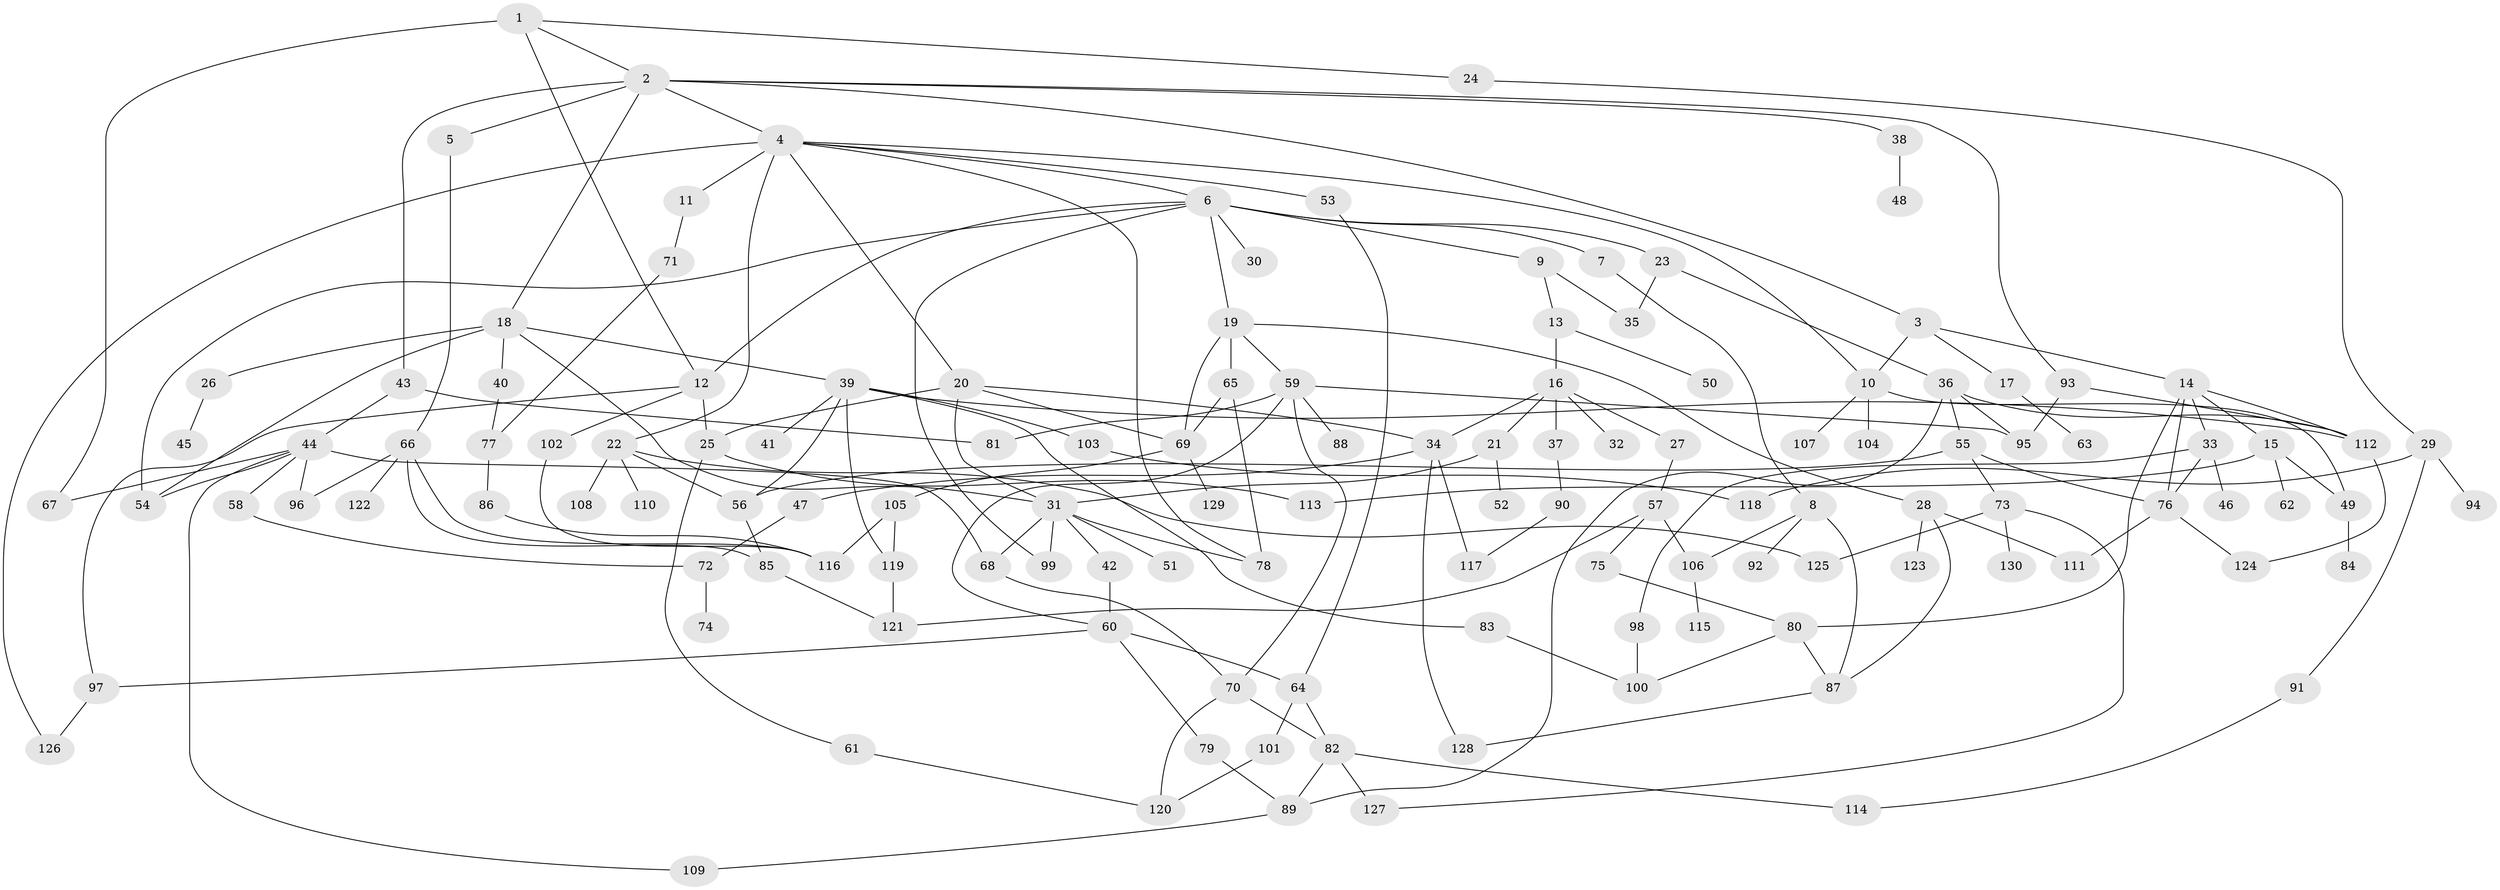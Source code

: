 // coarse degree distribution, {7: 0.0449438202247191, 8: 0.033707865168539325, 4: 0.12359550561797752, 9: 0.0449438202247191, 2: 0.30337078651685395, 3: 0.11235955056179775, 6: 0.033707865168539325, 1: 0.21348314606741572, 5: 0.07865168539325842, 10: 0.011235955056179775}
// Generated by graph-tools (version 1.1) at 2025/41/03/06/25 10:41:30]
// undirected, 130 vertices, 192 edges
graph export_dot {
graph [start="1"]
  node [color=gray90,style=filled];
  1;
  2;
  3;
  4;
  5;
  6;
  7;
  8;
  9;
  10;
  11;
  12;
  13;
  14;
  15;
  16;
  17;
  18;
  19;
  20;
  21;
  22;
  23;
  24;
  25;
  26;
  27;
  28;
  29;
  30;
  31;
  32;
  33;
  34;
  35;
  36;
  37;
  38;
  39;
  40;
  41;
  42;
  43;
  44;
  45;
  46;
  47;
  48;
  49;
  50;
  51;
  52;
  53;
  54;
  55;
  56;
  57;
  58;
  59;
  60;
  61;
  62;
  63;
  64;
  65;
  66;
  67;
  68;
  69;
  70;
  71;
  72;
  73;
  74;
  75;
  76;
  77;
  78;
  79;
  80;
  81;
  82;
  83;
  84;
  85;
  86;
  87;
  88;
  89;
  90;
  91;
  92;
  93;
  94;
  95;
  96;
  97;
  98;
  99;
  100;
  101;
  102;
  103;
  104;
  105;
  106;
  107;
  108;
  109;
  110;
  111;
  112;
  113;
  114;
  115;
  116;
  117;
  118;
  119;
  120;
  121;
  122;
  123;
  124;
  125;
  126;
  127;
  128;
  129;
  130;
  1 -- 2;
  1 -- 24;
  1 -- 67;
  1 -- 12;
  2 -- 3;
  2 -- 4;
  2 -- 5;
  2 -- 18;
  2 -- 38;
  2 -- 43;
  2 -- 93;
  3 -- 14;
  3 -- 17;
  3 -- 10;
  4 -- 6;
  4 -- 10;
  4 -- 11;
  4 -- 20;
  4 -- 22;
  4 -- 53;
  4 -- 78;
  4 -- 126;
  5 -- 66;
  6 -- 7;
  6 -- 9;
  6 -- 12;
  6 -- 19;
  6 -- 23;
  6 -- 30;
  6 -- 54;
  6 -- 99;
  7 -- 8;
  8 -- 92;
  8 -- 87;
  8 -- 106;
  9 -- 13;
  9 -- 35;
  10 -- 49;
  10 -- 104;
  10 -- 107;
  11 -- 71;
  12 -- 102;
  12 -- 97;
  12 -- 25;
  13 -- 16;
  13 -- 50;
  14 -- 15;
  14 -- 33;
  14 -- 112;
  14 -- 76;
  14 -- 80;
  15 -- 62;
  15 -- 49;
  15 -- 113;
  16 -- 21;
  16 -- 27;
  16 -- 32;
  16 -- 37;
  16 -- 34;
  17 -- 63;
  18 -- 26;
  18 -- 39;
  18 -- 40;
  18 -- 54;
  18 -- 31;
  19 -- 28;
  19 -- 59;
  19 -- 65;
  19 -- 69;
  20 -- 25;
  20 -- 34;
  20 -- 69;
  20 -- 31;
  21 -- 31;
  21 -- 52;
  22 -- 108;
  22 -- 110;
  22 -- 125;
  22 -- 56;
  23 -- 35;
  23 -- 36;
  24 -- 29;
  25 -- 61;
  25 -- 113;
  26 -- 45;
  27 -- 57;
  28 -- 87;
  28 -- 111;
  28 -- 123;
  29 -- 91;
  29 -- 94;
  29 -- 118;
  31 -- 42;
  31 -- 51;
  31 -- 68;
  31 -- 99;
  31 -- 78;
  33 -- 46;
  33 -- 76;
  33 -- 98;
  34 -- 47;
  34 -- 117;
  34 -- 128;
  36 -- 55;
  36 -- 95;
  36 -- 112;
  36 -- 89;
  37 -- 90;
  38 -- 48;
  39 -- 41;
  39 -- 56;
  39 -- 83;
  39 -- 103;
  39 -- 119;
  39 -- 112;
  40 -- 77;
  42 -- 60;
  43 -- 44;
  43 -- 81;
  44 -- 54;
  44 -- 58;
  44 -- 67;
  44 -- 109;
  44 -- 68;
  44 -- 96;
  47 -- 72;
  49 -- 84;
  53 -- 64;
  55 -- 73;
  55 -- 56;
  55 -- 76;
  56 -- 85;
  57 -- 75;
  57 -- 106;
  57 -- 121;
  58 -- 72;
  59 -- 70;
  59 -- 88;
  59 -- 81;
  59 -- 60;
  59 -- 95;
  60 -- 79;
  60 -- 97;
  60 -- 64;
  61 -- 120;
  64 -- 82;
  64 -- 101;
  65 -- 78;
  65 -- 69;
  66 -- 85;
  66 -- 96;
  66 -- 122;
  66 -- 116;
  68 -- 70;
  69 -- 105;
  69 -- 129;
  70 -- 120;
  70 -- 82;
  71 -- 77;
  72 -- 74;
  73 -- 125;
  73 -- 130;
  73 -- 127;
  75 -- 80;
  76 -- 124;
  76 -- 111;
  77 -- 86;
  79 -- 89;
  80 -- 100;
  80 -- 87;
  82 -- 89;
  82 -- 127;
  82 -- 114;
  83 -- 100;
  85 -- 121;
  86 -- 116;
  87 -- 128;
  89 -- 109;
  90 -- 117;
  91 -- 114;
  93 -- 112;
  93 -- 95;
  97 -- 126;
  98 -- 100;
  101 -- 120;
  102 -- 116;
  103 -- 118;
  105 -- 116;
  105 -- 119;
  106 -- 115;
  112 -- 124;
  119 -- 121;
}
